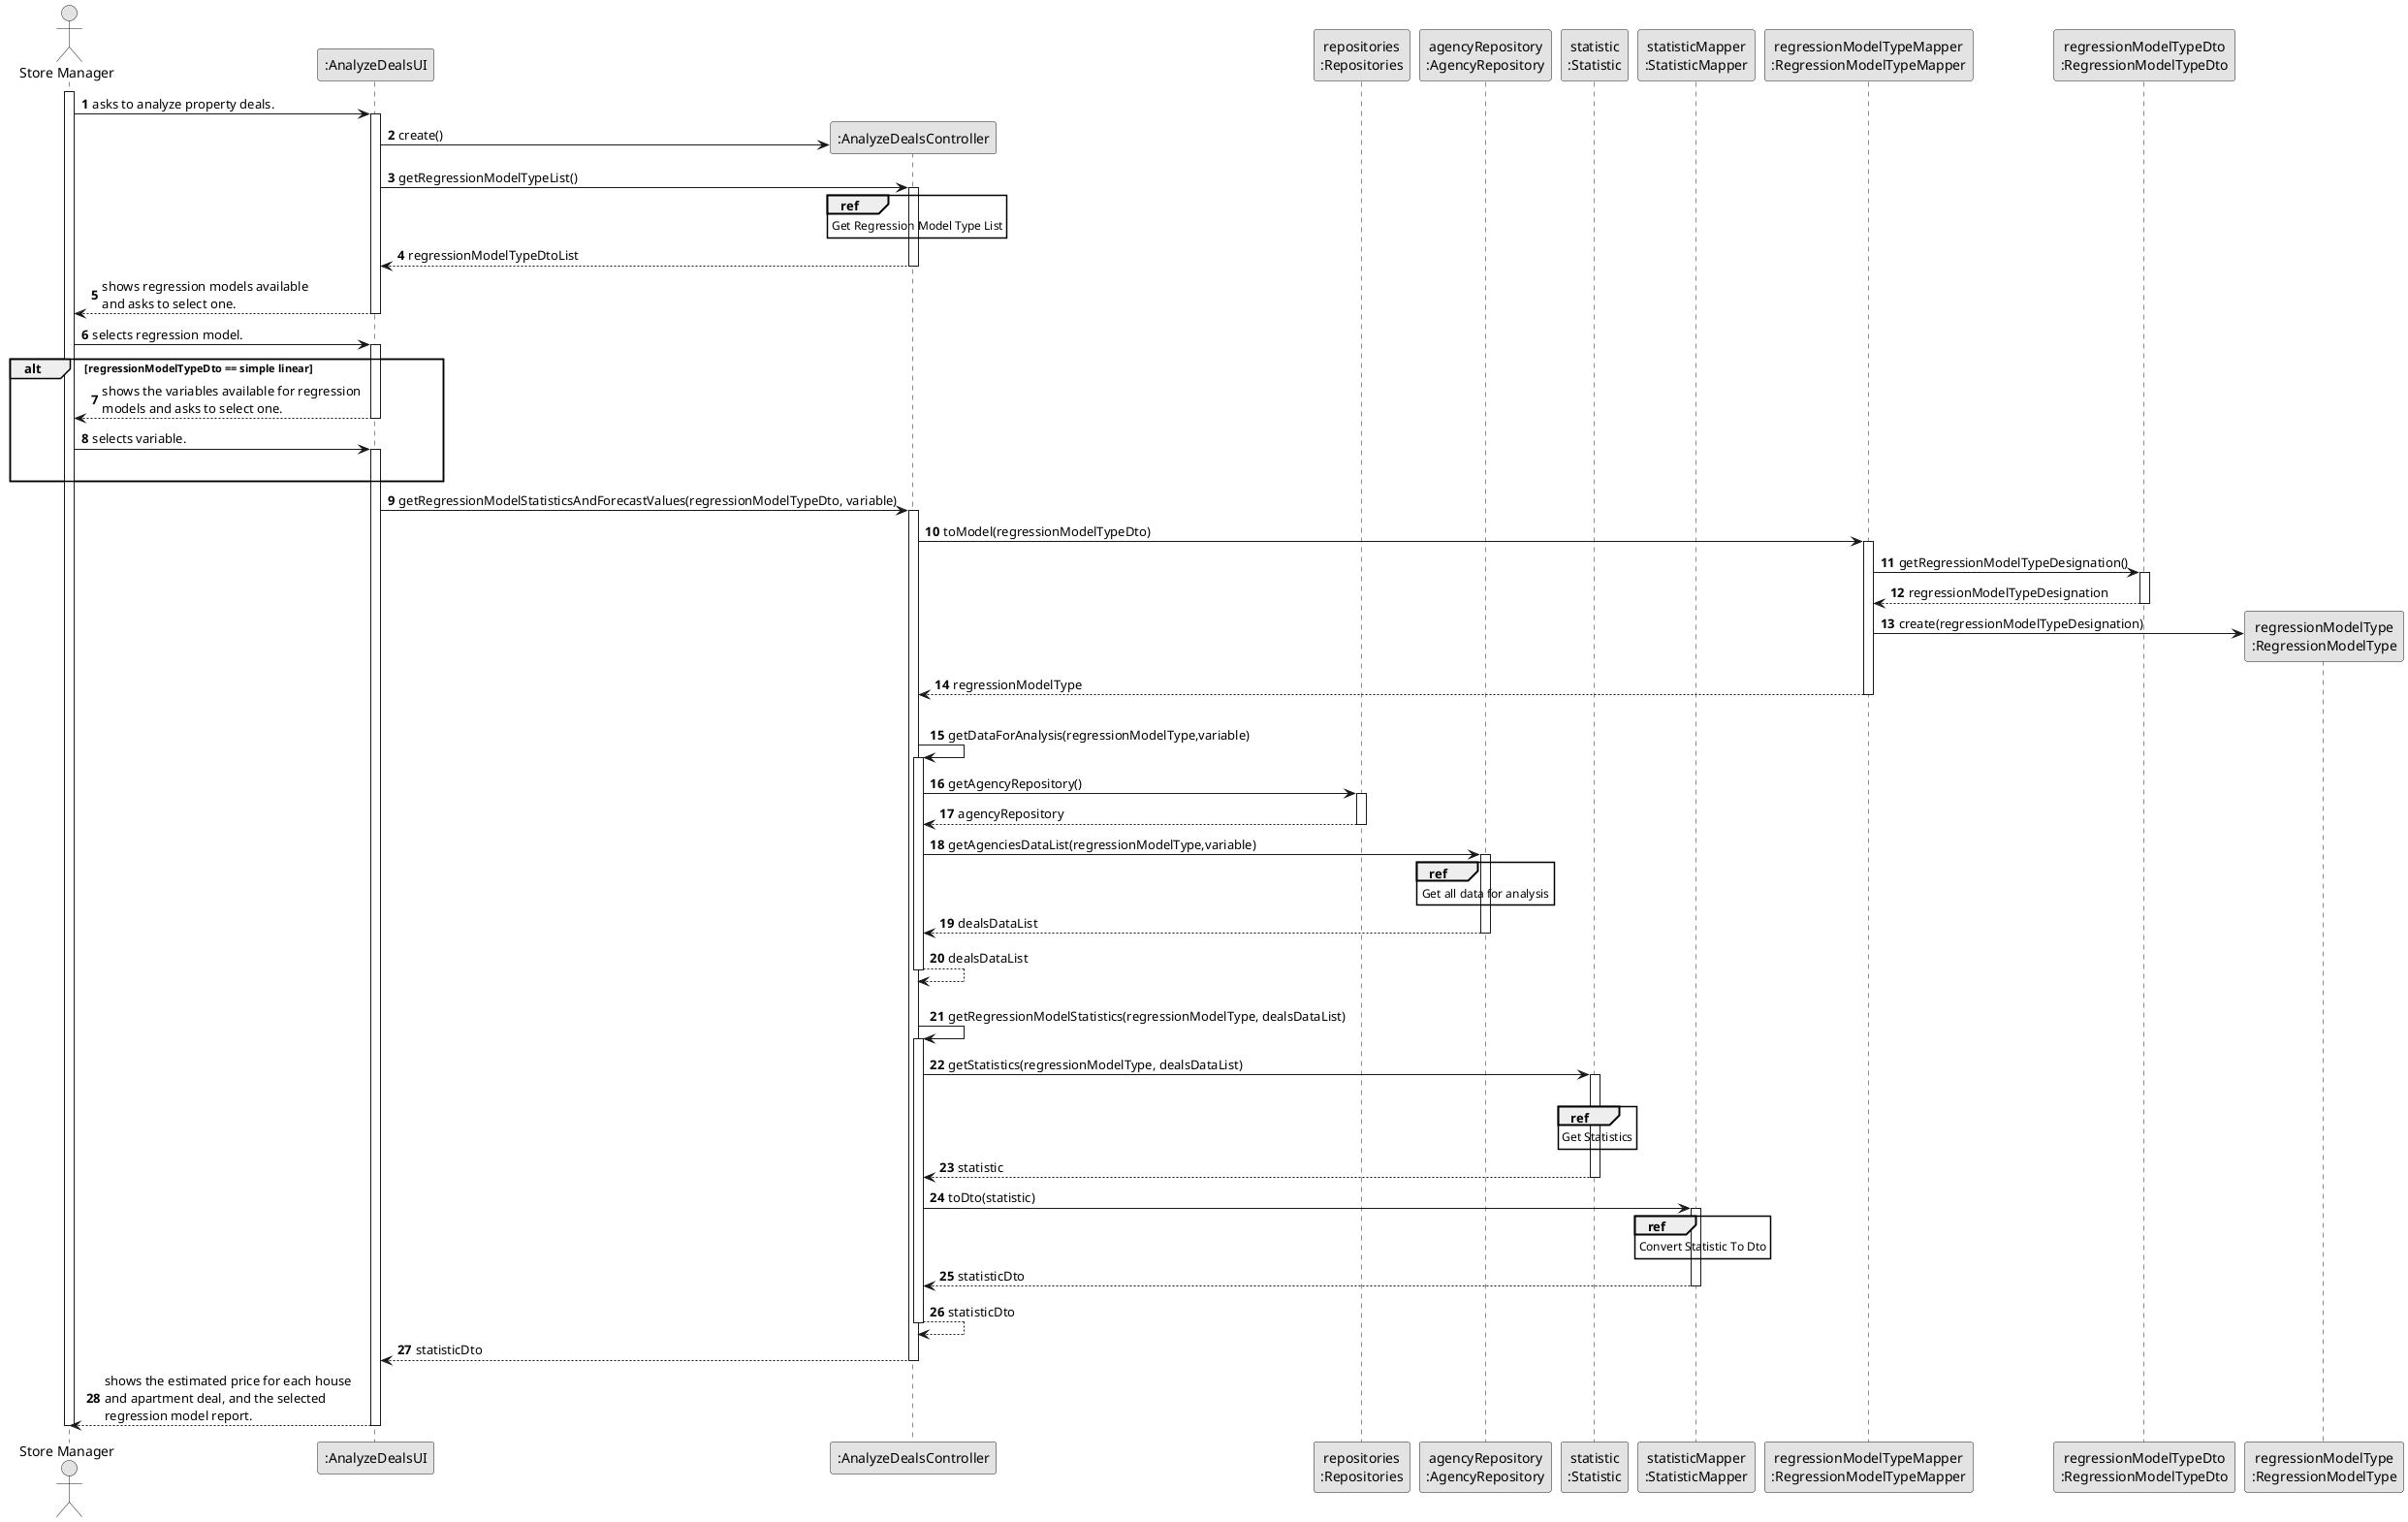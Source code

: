 @startuml
skinparam monochrome true
skinparam packageStyle rectangle
skinparam shadowing false

autonumber

'hide footbox
actor "Store Manager" as ADM
participant ":AnalyzeDealsUI" as UI
participant ":AnalyzeDealsController" as CTRL
participant "repositories\n:Repositories" as PLAT
participant "agencyRepository\n:AgencyRepository" as AgencyRepository
participant "statistic\n:Statistic" as ST
participant "statisticMapper\n:StatisticMapper" as STMapper
participant "regressionModelTypeMapper\n:RegressionModelTypeMapper" as RMTMapper
participant "regressionModelTypeDto\n:RegressionModelTypeDto" as RMTDto
participant "regressionModelType\n:RegressionModelType" as RMT



activate ADM

    ADM -> UI : asks to analyze property deals.
    activate UI

    UI -> CTRL**: create()

    UI -> CTRL : getRegressionModelTypeList()
    activate CTRL

    ref over CTRL
    Get Regression Model Type List
    end ref



    CTRL --> UI: regressionModelTypeDtoList
    deactivate CTRL


    UI --> ADM : shows regression models available \nand asks to select one.
    deactivate UI

    ADM -> UI : selects regression model.
    activate UI

    alt regressionModelTypeDto == simple linear
        UI --> ADM: shows the variables available for regression \nmodels and asks to select one.
         deactivate UI
        ADM -> UI: selects variable.
        activate UI
        |||
    end alt

    UI -> CTRL : getRegressionModelStatisticsAndForecastValues(regressionModelTypeDto, variable)
    activate CTRL

    CTRL -> RMTMapper : toModel(regressionModelTypeDto)
    activate RMTMapper

    RMTMapper -> RMTDto : getRegressionModelTypeDesignation()
    activate RMTDto

    RMTDto --> RMTMapper : regressionModelTypeDesignation
    deactivate RMTDto

    RMTMapper -> RMT** : create(regressionModelTypeDesignation)

    RMTMapper --> CTRL : regressionModelType
    deactivate RMTMapper


    |||
    CTRL -> CTRL : getDataForAnalysis(regressionModelType,variable)
    activate CTRL

    CTRL -> PLAT : getAgencyRepository()
    activate PLAT

    PLAT --> CTRL : agencyRepository
    deactivate PLAT


    CTRL -> AgencyRepository : getAgenciesDataList(regressionModelType,variable)
    activate AgencyRepository
        ref over AgencyRepository
         Get all data for analysis
        end ref

    AgencyRepository --> CTRL  : dealsDataList
    deactivate AgencyRepository



    CTRL --> CTRL: dealsDataList
    deactivate CTRL

    |||
    CTRL -> CTRL: getRegressionModelStatistics(regressionModelType, dealsDataList)
    activate CTRL



    CTRL -> ST  : getStatistics(regressionModelType, dealsDataList)
    activate ST
            |||
            ref over ST
            Get Statistics
            end ref

    ST --> CTRL: statistic
    deactivate ST

    CTRL -> STMapper : toDto(statistic)
    activate STMapper

        ref over STMapper
           Convert Statistic To Dto
        end ref

    STMapper --> CTRL : statisticDto
    deactivate STMapper


    CTRL --> CTRL: statisticDto
    deactivate CTRL

    CTRL --> UI : statisticDto
    deactivate CTRL

    UI --> ADM : shows the estimated price for each house\nand apartment deal, and the selected \nregression model report.
    deactivate UI


deactivate ADM

@enduml